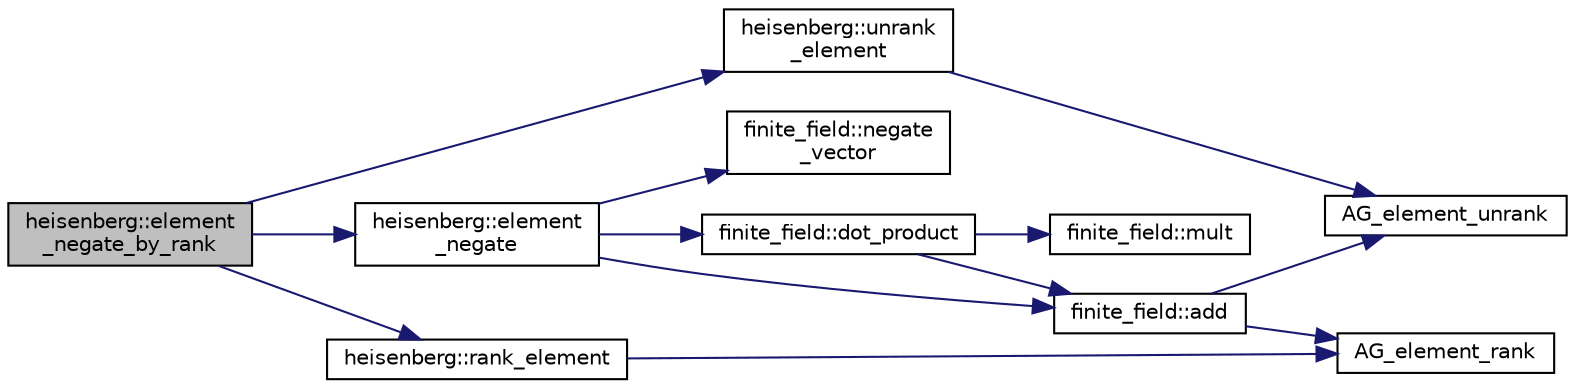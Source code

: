 digraph "heisenberg::element_negate_by_rank"
{
  edge [fontname="Helvetica",fontsize="10",labelfontname="Helvetica",labelfontsize="10"];
  node [fontname="Helvetica",fontsize="10",shape=record];
  rankdir="LR";
  Node45 [label="heisenberg::element\l_negate_by_rank",height=0.2,width=0.4,color="black", fillcolor="grey75", style="filled", fontcolor="black"];
  Node45 -> Node46 [color="midnightblue",fontsize="10",style="solid",fontname="Helvetica"];
  Node46 [label="heisenberg::unrank\l_element",height=0.2,width=0.4,color="black", fillcolor="white", style="filled",URL="$d0/d1d/classheisenberg.html#a45f9de07eb289caa5497e052fa74b994"];
  Node46 -> Node47 [color="midnightblue",fontsize="10",style="solid",fontname="Helvetica"];
  Node47 [label="AG_element_unrank",height=0.2,width=0.4,color="black", fillcolor="white", style="filled",URL="$d4/d67/geometry_8h.html#a4a33b86c87b2879b97cfa1327abe2885"];
  Node45 -> Node48 [color="midnightblue",fontsize="10",style="solid",fontname="Helvetica"];
  Node48 [label="heisenberg::element\l_negate",height=0.2,width=0.4,color="black", fillcolor="white", style="filled",URL="$d0/d1d/classheisenberg.html#aceccdc4c30ae78320961720b74ec24c1"];
  Node48 -> Node49 [color="midnightblue",fontsize="10",style="solid",fontname="Helvetica"];
  Node49 [label="finite_field::negate\l_vector",height=0.2,width=0.4,color="black", fillcolor="white", style="filled",URL="$df/d5a/classfinite__field.html#a148f75f023840286e0635b04d48bdef7"];
  Node48 -> Node50 [color="midnightblue",fontsize="10",style="solid",fontname="Helvetica"];
  Node50 [label="finite_field::dot_product",height=0.2,width=0.4,color="black", fillcolor="white", style="filled",URL="$df/d5a/classfinite__field.html#aeb74732fc0776cb87ec8419e5ea7ad97"];
  Node50 -> Node51 [color="midnightblue",fontsize="10",style="solid",fontname="Helvetica"];
  Node51 [label="finite_field::mult",height=0.2,width=0.4,color="black", fillcolor="white", style="filled",URL="$df/d5a/classfinite__field.html#a24fb5917aa6d4d656fd855b7f44a13b0"];
  Node50 -> Node52 [color="midnightblue",fontsize="10",style="solid",fontname="Helvetica"];
  Node52 [label="finite_field::add",height=0.2,width=0.4,color="black", fillcolor="white", style="filled",URL="$df/d5a/classfinite__field.html#a8f12328a27500f3c7be0c849ebbc9d14"];
  Node52 -> Node47 [color="midnightblue",fontsize="10",style="solid",fontname="Helvetica"];
  Node52 -> Node53 [color="midnightblue",fontsize="10",style="solid",fontname="Helvetica"];
  Node53 [label="AG_element_rank",height=0.2,width=0.4,color="black", fillcolor="white", style="filled",URL="$d4/d67/geometry_8h.html#ab2ac908d07dd8038fd996e26bdc75c17"];
  Node48 -> Node52 [color="midnightblue",fontsize="10",style="solid",fontname="Helvetica"];
  Node45 -> Node54 [color="midnightblue",fontsize="10",style="solid",fontname="Helvetica"];
  Node54 [label="heisenberg::rank_element",height=0.2,width=0.4,color="black", fillcolor="white", style="filled",URL="$d0/d1d/classheisenberg.html#a972b9c211fb4093a381a8b2a0dee30bd"];
  Node54 -> Node53 [color="midnightblue",fontsize="10",style="solid",fontname="Helvetica"];
}
